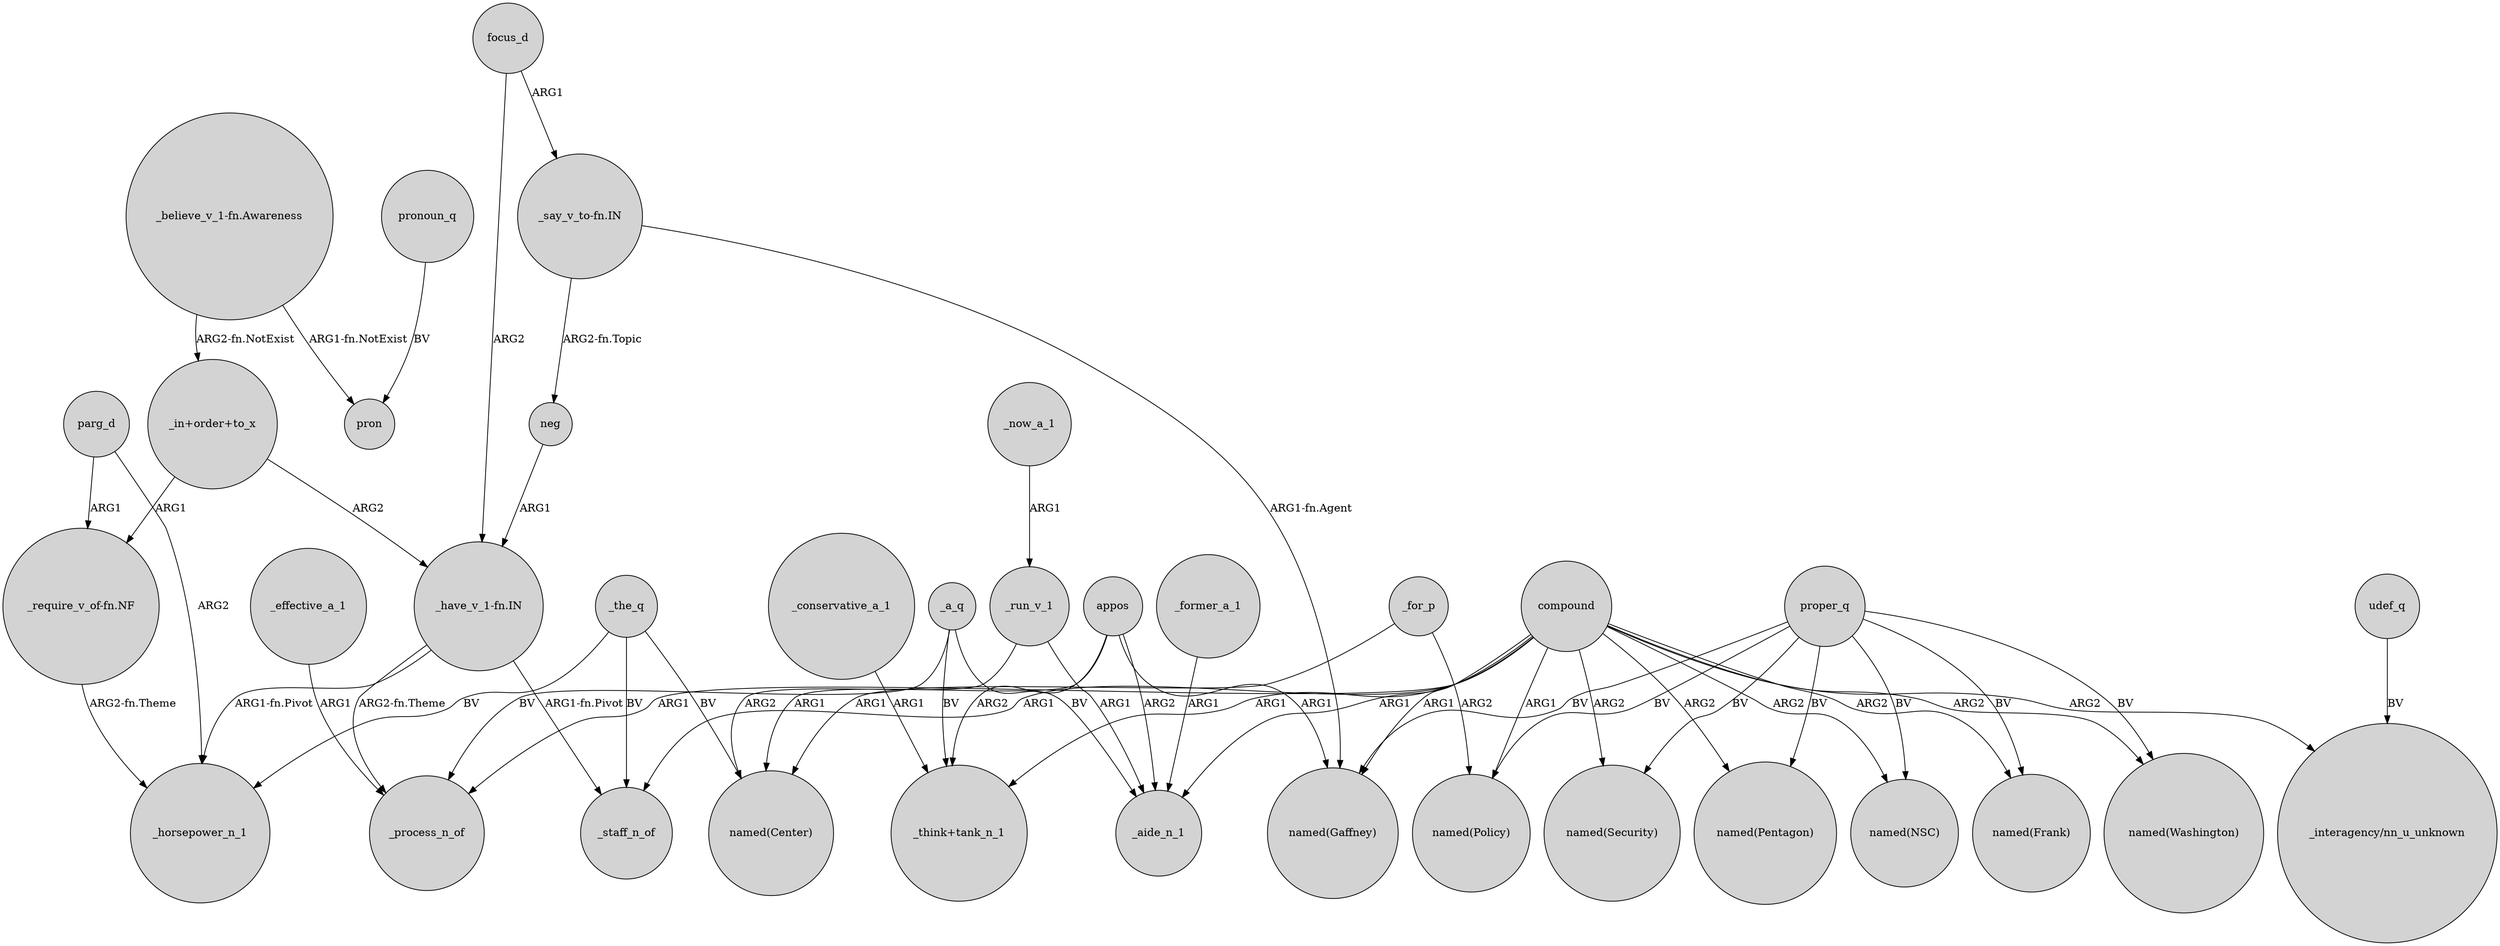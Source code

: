 digraph {
	node [shape=circle style=filled]
	compound -> _process_n_of [label=ARG1]
	"_believe_v_1-fn.Awareness" -> "_in+order+to_x" [label="ARG2-fn.NotExist"]
	appos -> "_think+tank_n_1" [label=ARG2]
	compound -> "named(Pentagon)" [label=ARG2]
	"_in+order+to_x" -> "_have_v_1-fn.IN" [label=ARG2]
	neg -> "_have_v_1-fn.IN" [label=ARG1]
	"_in+order+to_x" -> "_require_v_of-fn.NF" [label=ARG1]
	_the_q -> _horsepower_n_1 [label=BV]
	proper_q -> "named(Pentagon)" [label=BV]
	appos -> "named(Center)" [label=ARG1]
	focus_d -> "_have_v_1-fn.IN" [label=ARG2]
	_former_a_1 -> _aide_n_1 [label=ARG1]
	_for_p -> "named(Policy)" [label=ARG2]
	compound -> "_think+tank_n_1" [label=ARG1]
	compound -> "named(Gaffney)" [label=ARG1]
	parg_d -> _horsepower_n_1 [label=ARG2]
	_a_q -> _process_n_of [label=BV]
	compound -> "named(Security)" [label=ARG2]
	proper_q -> "named(Policy)" [label=BV]
	compound -> "named(NSC)" [label=ARG2]
	"_have_v_1-fn.IN" -> _staff_n_of [label="ARG1-fn.Pivot"]
	appos -> _aide_n_1 [label=ARG2]
	proper_q -> "named(Frank)" [label=BV]
	_a_q -> _aide_n_1 [label=BV]
	_run_v_1 -> _aide_n_1 [label=ARG1]
	compound -> "named(Policy)" [label=ARG1]
	"_say_v_to-fn.IN" -> "named(Gaffney)" [label="ARG1-fn.Agent"]
	_a_q -> "_think+tank_n_1" [label=BV]
	proper_q -> "named(Washington)" [label=BV]
	pronoun_q -> pron [label=BV]
	appos -> "named(Gaffney)" [label=ARG1]
	proper_q -> "named(NSC)" [label=BV]
	_effective_a_1 -> _process_n_of [label=ARG1]
	compound -> "_interagency/nn_u_unknown" [label=ARG2]
	compound -> _aide_n_1 [label=ARG1]
	udef_q -> "_interagency/nn_u_unknown" [label=BV]
	_the_q -> "named(Center)" [label=BV]
	compound -> _staff_n_of [label=ARG1]
	_now_a_1 -> _run_v_1 [label=ARG1]
	proper_q -> "named(Gaffney)" [label=BV]
	parg_d -> "_require_v_of-fn.NF" [label=ARG1]
	_run_v_1 -> "named(Center)" [label=ARG2]
	proper_q -> "named(Security)" [label=BV]
	_conservative_a_1 -> "_think+tank_n_1" [label=ARG1]
	"_say_v_to-fn.IN" -> neg [label="ARG2-fn.Topic"]
	_for_p -> "named(Center)" [label=ARG1]
	compound -> "named(Washington)" [label=ARG2]
	"_believe_v_1-fn.Awareness" -> pron [label="ARG1-fn.NotExist"]
	"_require_v_of-fn.NF" -> _horsepower_n_1 [label="ARG2-fn.Theme"]
	_the_q -> _staff_n_of [label=BV]
	"_have_v_1-fn.IN" -> _process_n_of [label="ARG2-fn.Theme"]
	compound -> "named(Frank)" [label=ARG2]
	"_have_v_1-fn.IN" -> _horsepower_n_1 [label="ARG1-fn.Pivot"]
	focus_d -> "_say_v_to-fn.IN" [label=ARG1]
}
